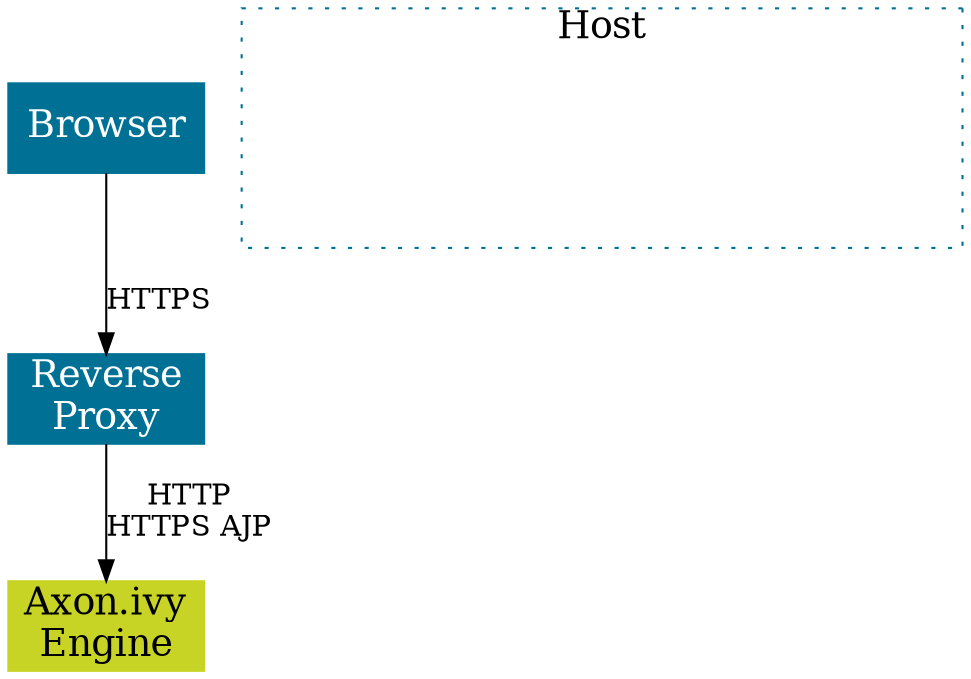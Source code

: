
digraph overview {
  node [
    shape=box, 
    style=filled,
    margin=0 width=2 height=0.8
    fontcolor="white",    
    color="#007095",
    fixedsize=true,
    fontsize=18
  ];

  browser [ label="Browser", pos = "0,2.5!", width="1.3" height="0.6"];
  reverseproxy [ label="Reverse\nProxy", pos="3,2.5!" width="1.3" height="0.6"]
  engine [label="Axon.ivy\nEngine", pos="6,2.5!", height="0.6", width="1.3", color="#C7D426", fontcolor="black"];

  host [ label="Host",pos = "4.5,2.6!" width=4.8 height=1.6 style="dotted" fontcolor="black" labelloc="t"];
  
  browser -> reverseproxy [ label="HTTPS"];
  reverseproxy -> engine [ label="HTTP\nHTTPS AJP" ];
}
